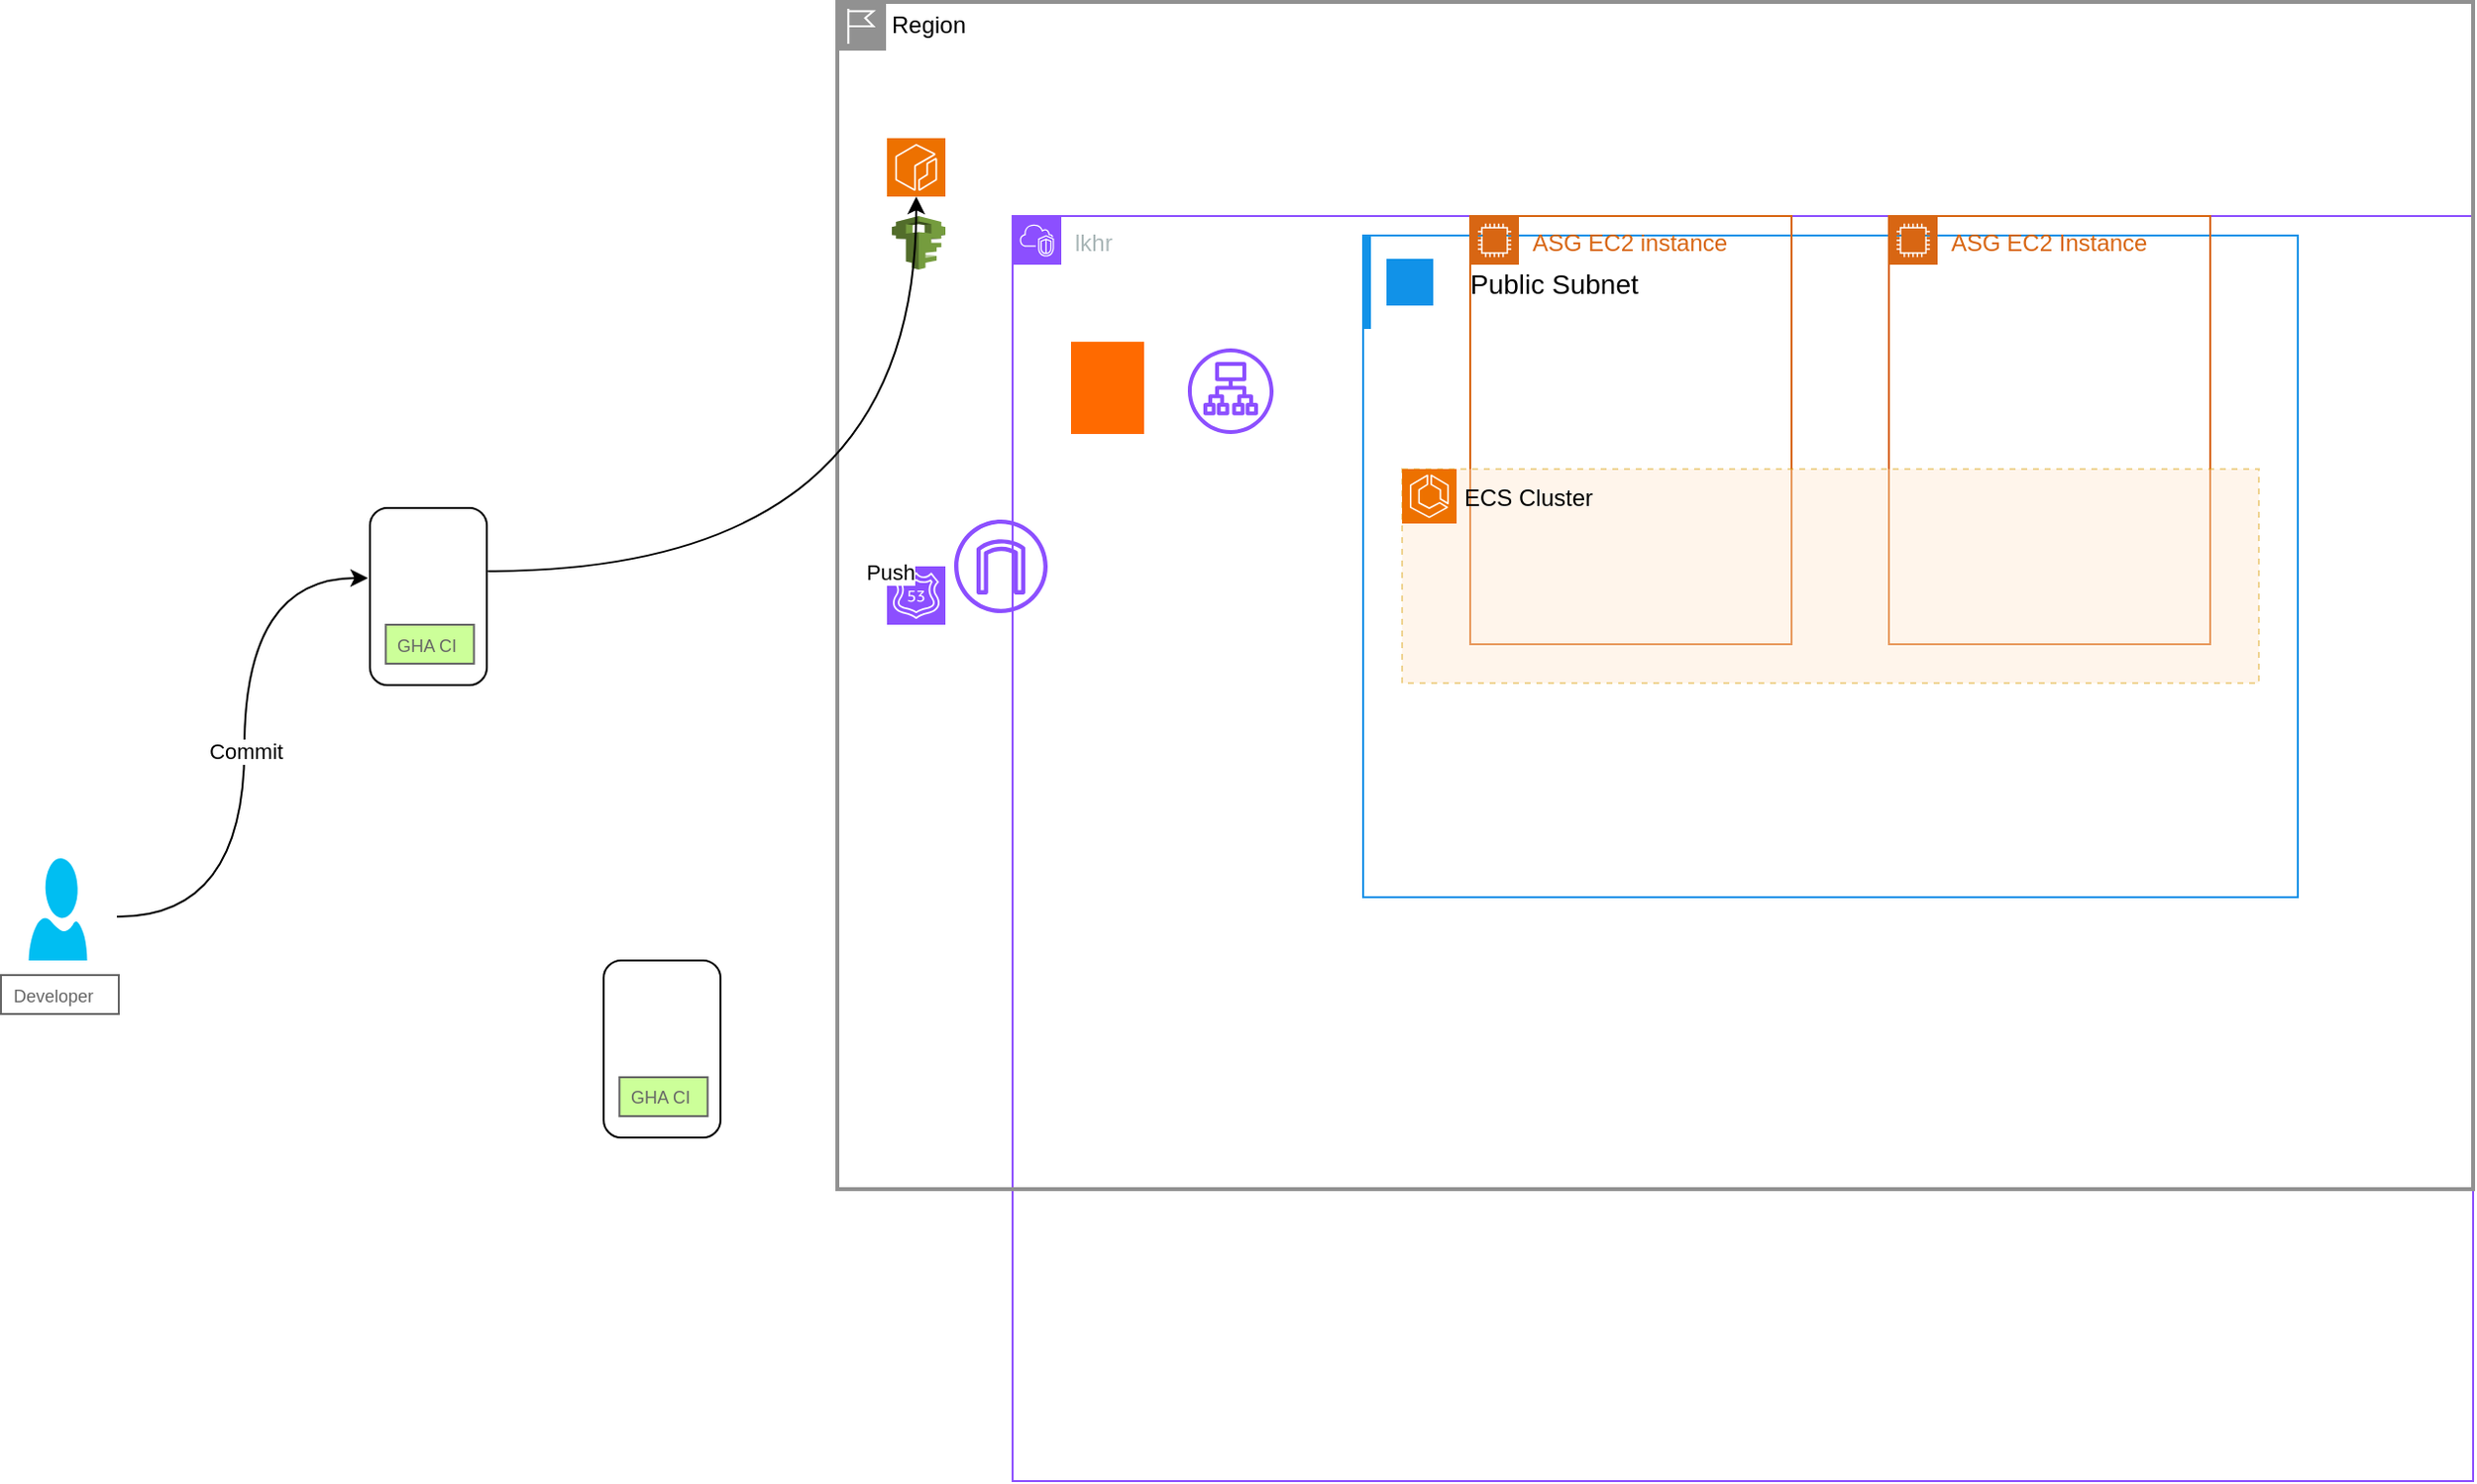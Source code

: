 <mxfile version="25.0.1">
  <diagram name="Page-1" id="5gYnpXYryD7DOzQnUEqz">
    <mxGraphModel dx="474" dy="4067" grid="1" gridSize="10" guides="1" tooltips="1" connect="1" arrows="1" fold="1" page="1" pageScale="1" pageWidth="2339" pageHeight="3300" math="0" shadow="0">
      <root>
        <mxCell id="0" />
        <mxCell id="1" parent="0" />
        <mxCell id="a26pxGn67UHz9VoN3ciq-1" value="" style="verticalLabelPosition=bottom;html=1;verticalAlign=top;align=center;strokeColor=none;fillColor=#00BEF2;shape=mxgraph.azure.user;" parent="1" vertex="1">
          <mxGeometry x="34.75" y="290" width="30" height="52.5" as="geometry" />
        </mxCell>
        <mxCell id="a26pxGn67UHz9VoN3ciq-12" value="lkhr" style="points=[[0,0],[0.25,0],[0.5,0],[0.75,0],[1,0],[1,0.25],[1,0.5],[1,0.75],[1,1],[0.75,1],[0.5,1],[0.25,1],[0,1],[0,0.75],[0,0.5],[0,0.25]];outlineConnect=0;gradientColor=none;html=1;whiteSpace=wrap;fontSize=12;fontStyle=0;container=1;pointerEvents=0;collapsible=0;recursiveResize=0;shape=mxgraph.aws4.group;grIcon=mxgraph.aws4.group_vpc2;strokeColor=#8C4FFF;fillColor=none;verticalAlign=top;align=left;spacingLeft=30;fontColor=#AAB7B8;dashed=0;" parent="1" vertex="1">
          <mxGeometry x="540" y="-40" width="750" height="650" as="geometry" />
        </mxCell>
        <mxCell id="a26pxGn67UHz9VoN3ciq-13" value="" style="container=1;collapsible=0;expand=0;recursiveResize=0;html=1;whiteSpace=wrap;strokeColor=#1192E8;fillColor=none;strokeWidth=1" parent="a26pxGn67UHz9VoN3ciq-12" vertex="1">
          <mxGeometry x="180" y="10" width="480" height="340" as="geometry" />
        </mxCell>
        <mxCell id="a26pxGn67UHz9VoN3ciq-14" value="Public Subnet" style="shape=rect;fillColor=none;aspect=fixed;resizable=0;labelPosition=right;verticalLabelPosition=middle;align=left;verticalAlign=middle;strokeColor=none;part=1;spacingLeft=5;fontSize=14;" parent="a26pxGn67UHz9VoN3ciq-13" vertex="1">
          <mxGeometry width="48" height="48" relative="1" as="geometry" />
        </mxCell>
        <mxCell id="a26pxGn67UHz9VoN3ciq-15" value="" style="fillColor=#1192E8;shape=mxgraph.ibm_cloud.ibm-cloud--subnets;strokeColor=none;dashed=0;outlineConnect=0;html=1;labelPosition=center;verticalLabelPosition=bottom;verticalAlign=top;part=1;movable=0;resizable=0;rotatable=0;" parent="a26pxGn67UHz9VoN3ciq-14" vertex="1">
          <mxGeometry width="24" height="24" relative="1" as="geometry">
            <mxPoint x="12" y="12" as="offset" />
          </mxGeometry>
        </mxCell>
        <mxCell id="a26pxGn67UHz9VoN3ciq-16" value="" style="shape=rect;fillColor=#1192E8;aspect=fixed;resizable=0;labelPosition=right;verticalLabelPosition=middle;align=left;verticalAlign=middle;strokeColor=none;part=1;spacingLeft=5;fontSize=14;" parent="a26pxGn67UHz9VoN3ciq-13" vertex="1">
          <mxGeometry width="4" height="48" relative="1" as="geometry" />
        </mxCell>
        <mxCell id="O7x_5Uy0ndDh38-I7Yot-2" value="" style="sketch=0;outlineConnect=0;fontColor=#232F3E;gradientColor=none;fillColor=#8C4FFF;strokeColor=none;dashed=0;verticalLabelPosition=bottom;verticalAlign=top;align=center;html=1;fontSize=12;fontStyle=0;aspect=fixed;pointerEvents=1;shape=mxgraph.aws4.internet_gateway;" vertex="1" parent="a26pxGn67UHz9VoN3ciq-12">
          <mxGeometry x="-30" y="156" width="48" height="48" as="geometry" />
        </mxCell>
        <mxCell id="a26pxGn67UHz9VoN3ciq-8" value="Region" style="shape=mxgraph.ibm.box;prType=region;fontStyle=0;verticalAlign=top;align=left;spacingLeft=32;spacingTop=4;fillColor=none;rounded=0;whiteSpace=wrap;html=1;strokeColor=#919191;strokeWidth=2;dashed=0;container=1;spacing=-4;collapsible=0;expand=0;recursiveResize=0;" parent="a26pxGn67UHz9VoN3ciq-12" vertex="1">
          <mxGeometry x="-90" y="-110" width="840" height="610" as="geometry" />
        </mxCell>
        <mxCell id="a8FjTfae8KgfzMrMtj-Q-2" value="" style="sketch=0;outlineConnect=0;fontColor=#232F3E;fillColor=#759C3E;strokeColor=#ffffff;dashed=0;verticalLabelPosition=bottom;verticalAlign=top;align=center;html=1;fontSize=12;fontStyle=0;aspect=fixed;shape=mxgraph.aws3.iam;resIcon=mxgraph.aws4.route_53;gradientColor=none;" parent="a26pxGn67UHz9VoN3ciq-8" vertex="1">
          <mxGeometry x="28" y="110" width="27.5" height="27.5" as="geometry" />
        </mxCell>
        <mxCell id="a8FjTfae8KgfzMrMtj-Q-3" value="" style="sketch=0;points=[[0,0,0],[0.25,0,0],[0.5,0,0],[0.75,0,0],[1,0,0],[0,1,0],[0.25,1,0],[0.5,1,0],[0.75,1,0],[1,1,0],[0,0.25,0],[0,0.5,0],[0,0.75,0],[1,0.25,0],[1,0.5,0],[1,0.75,0]];outlineConnect=0;fontColor=#232F3E;fillColor=#8C4FFF;strokeColor=#ffffff;dashed=0;verticalLabelPosition=bottom;verticalAlign=top;align=center;html=1;fontSize=12;fontStyle=0;aspect=fixed;shape=mxgraph.aws4.resourceIcon;resIcon=mxgraph.aws4.route_53;" parent="a26pxGn67UHz9VoN3ciq-8" vertex="1">
          <mxGeometry x="25.5" y="290" width="30" height="30" as="geometry" />
        </mxCell>
        <mxCell id="a26pxGn67UHz9VoN3ciq-31" value="" style="sketch=0;points=[[0,0,0],[0.25,0,0],[0.5,0,0],[0.75,0,0],[1,0,0],[0,1,0],[0.25,1,0],[0.5,1,0],[0.75,1,0],[1,1,0],[0,0.25,0],[0,0.5,0],[0,0.75,0],[1,0.25,0],[1,0.5,0],[1,0.75,0]];outlineConnect=0;fontColor=#232F3E;fillColor=#ED7100;strokeColor=#ffffff;dashed=0;verticalLabelPosition=bottom;verticalAlign=top;align=center;html=1;fontSize=12;fontStyle=0;aspect=fixed;shape=mxgraph.aws4.resourceIcon;resIcon=mxgraph.aws4.ecr;" parent="a26pxGn67UHz9VoN3ciq-8" vertex="1">
          <mxGeometry x="25.5" y="70" width="30" height="30" as="geometry" />
        </mxCell>
        <mxCell id="a26pxGn67UHz9VoN3ciq-28" value="" style="sketch=0;outlineConnect=0;fontColor=#232F3E;gradientColor=none;fillColor=#8C4FFF;strokeColor=none;dashed=0;verticalLabelPosition=bottom;verticalAlign=top;align=center;html=1;fontSize=12;fontStyle=0;aspect=fixed;pointerEvents=1;shape=mxgraph.aws4.application_load_balancer;" parent="a26pxGn67UHz9VoN3ciq-8" vertex="1">
          <mxGeometry x="180" y="178" width="44" height="44" as="geometry" />
        </mxCell>
        <mxCell id="O7x_5Uy0ndDh38-I7Yot-3" value="" style="points=[];aspect=fixed;html=1;align=center;shadow=0;dashed=0;fillColor=#FF6A00;strokeColor=none;shape=mxgraph.alibaba_cloud.route_table;" vertex="1" parent="a26pxGn67UHz9VoN3ciq-8">
          <mxGeometry x="120" y="174.6" width="37.5" height="47.4" as="geometry" />
        </mxCell>
        <mxCell id="O7x_5Uy0ndDh38-I7Yot-4" value="ASG EC2 instance" style="points=[[0,0],[0.25,0],[0.5,0],[0.75,0],[1,0],[1,0.25],[1,0.5],[1,0.75],[1,1],[0.75,1],[0.5,1],[0.25,1],[0,1],[0,0.75],[0,0.5],[0,0.25]];outlineConnect=0;gradientColor=none;html=1;whiteSpace=wrap;fontSize=12;fontStyle=0;container=1;pointerEvents=0;collapsible=0;recursiveResize=0;shape=mxgraph.aws4.group;grIcon=mxgraph.aws4.group_ec2_instance_contents;strokeColor=#D86613;fillColor=none;verticalAlign=top;align=left;spacingLeft=30;fontColor=#D86613;dashed=0;" vertex="1" parent="a26pxGn67UHz9VoN3ciq-8">
          <mxGeometry x="325" y="110" width="165" height="220" as="geometry" />
        </mxCell>
        <mxCell id="O7x_5Uy0ndDh38-I7Yot-12" value="ASG EC2 Instance" style="points=[[0,0],[0.25,0],[0.5,0],[0.75,0],[1,0],[1,0.25],[1,0.5],[1,0.75],[1,1],[0.75,1],[0.5,1],[0.25,1],[0,1],[0,0.75],[0,0.5],[0,0.25]];outlineConnect=0;gradientColor=none;html=1;whiteSpace=wrap;fontSize=12;fontStyle=0;container=1;pointerEvents=0;collapsible=0;recursiveResize=0;shape=mxgraph.aws4.group;grIcon=mxgraph.aws4.group_ec2_instance_contents;strokeColor=#D86613;fillColor=none;verticalAlign=top;align=left;spacingLeft=30;fontColor=#D86613;dashed=0;" vertex="1" parent="a26pxGn67UHz9VoN3ciq-8">
          <mxGeometry x="540" y="110" width="165" height="220" as="geometry" />
        </mxCell>
        <mxCell id="O7x_5Uy0ndDh38-I7Yot-14" value="" style="rounded=0;whiteSpace=wrap;html=1;dashed=1;fillColor=#ffe6cc;strokeColor=#d79b00;opacity=40;fontStyle=0;movable=0;resizable=0;rotatable=0;deletable=0;editable=0;locked=1;connectable=0;" vertex="1" parent="a26pxGn67UHz9VoN3ciq-8">
          <mxGeometry x="290" y="240" width="440" height="110" as="geometry" />
        </mxCell>
        <mxCell id="O7x_5Uy0ndDh38-I7Yot-13" value="" style="sketch=0;points=[[0,0,0],[0.25,0,0],[0.5,0,0],[0.75,0,0],[1,0,0],[0,1,0],[0.25,1,0],[0.5,1,0],[0.75,1,0],[1,1,0],[0,0.25,0],[0,0.5,0],[0,0.75,0],[1,0.25,0],[1,0.5,0],[1,0.75,0]];outlineConnect=0;fontColor=#232F3E;fillColor=#ED7100;strokeColor=#ffffff;dashed=0;verticalLabelPosition=bottom;verticalAlign=top;align=center;html=1;fontSize=12;fontStyle=0;aspect=fixed;shape=mxgraph.aws4.resourceIcon;resIcon=mxgraph.aws4.ecs;" vertex="1" parent="a26pxGn67UHz9VoN3ciq-8">
          <mxGeometry x="290" y="240" width="28" height="28" as="geometry" />
        </mxCell>
        <mxCell id="O7x_5Uy0ndDh38-I7Yot-15" value="ECS Cluster" style="text;html=1;align=center;verticalAlign=middle;whiteSpace=wrap;rounded=0;" vertex="1" parent="a26pxGn67UHz9VoN3ciq-8">
          <mxGeometry x="310" y="240" width="90" height="30" as="geometry" />
        </mxCell>
        <mxCell id="a8FjTfae8KgfzMrMtj-Q-6" value="&lt;font style=&quot;font-size: 9px;&quot;&gt;Developer&lt;/font&gt;" style="strokeWidth=1;shadow=0;dashed=0;align=center;html=1;shape=mxgraph.mockup.text.textBox;fontColor=#666666;align=left;fontSize=17;spacingLeft=4;spacingTop=-3;whiteSpace=wrap;strokeColor=#666666;mainText=" parent="1" vertex="1">
          <mxGeometry x="20.5" y="350" width="60.5" height="20" as="geometry" />
        </mxCell>
        <mxCell id="a8FjTfae8KgfzMrMtj-Q-10" value="" style="group" parent="1" vertex="1" connectable="0">
          <mxGeometry x="210" y="110" width="60" height="91" as="geometry" />
        </mxCell>
        <mxCell id="a8FjTfae8KgfzMrMtj-Q-7" value="" style="rounded=1;whiteSpace=wrap;html=1;" parent="a8FjTfae8KgfzMrMtj-Q-10" vertex="1">
          <mxGeometry width="60" height="91" as="geometry" />
        </mxCell>
        <mxCell id="a8FjTfae8KgfzMrMtj-Q-4" value="" style="shape=image;html=1;verticalAlign=top;verticalLabelPosition=bottom;labelBackgroundColor=#ffffff;imageAspect=0;aspect=fixed;image=https://cdn4.iconfinder.com/data/icons/ionicons/512/icon-social-github-128.png" parent="a8FjTfae8KgfzMrMtj-Q-10" vertex="1">
          <mxGeometry x="5.25" y="1" width="49" height="49" as="geometry" />
        </mxCell>
        <mxCell id="a8FjTfae8KgfzMrMtj-Q-5" value="&lt;font style=&quot;font-size: 9px;&quot;&gt;GHA CI&lt;/font&gt;" style="strokeWidth=1;shadow=0;dashed=0;align=center;html=1;shape=mxgraph.mockup.text.textBox;fontColor=#666666;align=left;fontSize=17;spacingLeft=4;spacingTop=-3;whiteSpace=wrap;strokeColor=#666666;mainText=;fillColor=#CCFF99;" parent="a8FjTfae8KgfzMrMtj-Q-10" vertex="1">
          <mxGeometry x="8.12" y="60" width="45.25" height="20" as="geometry" />
        </mxCell>
        <mxCell id="a8FjTfae8KgfzMrMtj-Q-11" value="" style="group" parent="1" vertex="1" connectable="0">
          <mxGeometry x="330" y="342.5" width="60" height="91" as="geometry" />
        </mxCell>
        <mxCell id="a8FjTfae8KgfzMrMtj-Q-12" value="" style="rounded=1;whiteSpace=wrap;html=1;" parent="a8FjTfae8KgfzMrMtj-Q-11" vertex="1">
          <mxGeometry width="60" height="91" as="geometry" />
        </mxCell>
        <mxCell id="a8FjTfae8KgfzMrMtj-Q-13" value="" style="shape=image;html=1;verticalAlign=top;verticalLabelPosition=bottom;labelBackgroundColor=#ffffff;imageAspect=0;aspect=fixed;image=https://cdn4.iconfinder.com/data/icons/ionicons/512/icon-social-github-128.png" parent="a8FjTfae8KgfzMrMtj-Q-11" vertex="1">
          <mxGeometry x="5.25" y="1" width="49" height="49" as="geometry" />
        </mxCell>
        <mxCell id="a8FjTfae8KgfzMrMtj-Q-14" value="&lt;font style=&quot;font-size: 9px;&quot;&gt;GHA CI&lt;/font&gt;" style="strokeWidth=1;shadow=0;dashed=0;align=center;html=1;shape=mxgraph.mockup.text.textBox;fontColor=#666666;align=left;fontSize=17;spacingLeft=4;spacingTop=-3;whiteSpace=wrap;strokeColor=#666666;mainText=;fillColor=#CCFF99;" parent="a8FjTfae8KgfzMrMtj-Q-11" vertex="1">
          <mxGeometry x="8.12" y="60" width="45.25" height="20" as="geometry" />
        </mxCell>
        <mxCell id="a8FjTfae8KgfzMrMtj-Q-15" value="" style="endArrow=classic;html=1;rounded=0;edgeStyle=orthogonalEdgeStyle;entryX=-0.017;entryY=0.396;entryDx=0;entryDy=0;entryPerimeter=0;curved=1;" parent="1" target="a8FjTfae8KgfzMrMtj-Q-7" edge="1">
          <mxGeometry relative="1" as="geometry">
            <mxPoint x="80" y="320" as="sourcePoint" />
            <mxPoint x="170" y="290" as="targetPoint" />
          </mxGeometry>
        </mxCell>
        <mxCell id="a8FjTfae8KgfzMrMtj-Q-16" value="&lt;div&gt;Commit&lt;/div&gt;" style="edgeLabel;resizable=0;html=1;;align=center;verticalAlign=middle;" parent="a8FjTfae8KgfzMrMtj-Q-15" connectable="0" vertex="1">
          <mxGeometry relative="1" as="geometry" />
        </mxCell>
        <mxCell id="a8FjTfae8KgfzMrMtj-Q-17" value="" style="endArrow=classic;html=1;rounded=0;edgeStyle=orthogonalEdgeStyle;curved=1;exitX=1.011;exitY=0.357;exitDx=0;exitDy=0;exitPerimeter=0;" parent="1" source="a8FjTfae8KgfzMrMtj-Q-7" target="a26pxGn67UHz9VoN3ciq-31" edge="1">
          <mxGeometry relative="1" as="geometry">
            <mxPoint x="250" y="184" as="sourcePoint" />
            <mxPoint x="349" y="50" as="targetPoint" />
          </mxGeometry>
        </mxCell>
        <mxCell id="a8FjTfae8KgfzMrMtj-Q-18" value="Push" style="edgeLabel;resizable=0;html=1;;align=center;verticalAlign=middle;" parent="a8FjTfae8KgfzMrMtj-Q-17" connectable="0" vertex="1">
          <mxGeometry relative="1" as="geometry" />
        </mxCell>
      </root>
    </mxGraphModel>
  </diagram>
</mxfile>
